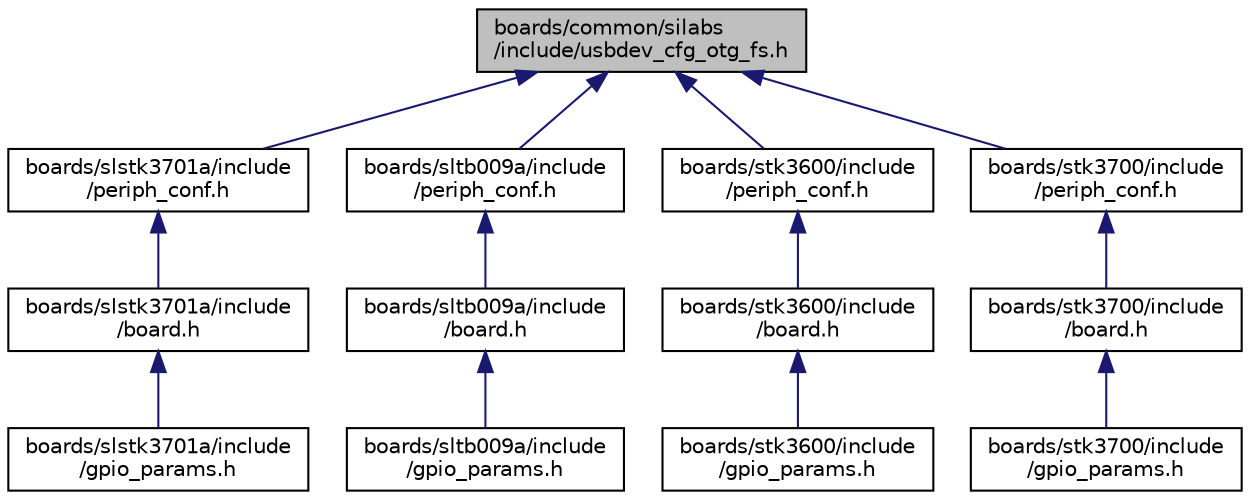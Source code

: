 digraph "boards/common/silabs/include/usbdev_cfg_otg_fs.h"
{
 // LATEX_PDF_SIZE
  edge [fontname="Helvetica",fontsize="10",labelfontname="Helvetica",labelfontsize="10"];
  node [fontname="Helvetica",fontsize="10",shape=record];
  Node1 [label="boards/common/silabs\l/include/usbdev_cfg_otg_fs.h",height=0.2,width=0.4,color="black", fillcolor="grey75", style="filled", fontcolor="black",tooltip="Common configuration for EFM32 OTG FS peripheral."];
  Node1 -> Node2 [dir="back",color="midnightblue",fontsize="10",style="solid",fontname="Helvetica"];
  Node2 [label="boards/slstk3701a/include\l/periph_conf.h",height=0.2,width=0.4,color="black", fillcolor="white", style="filled",URL="$boards_2slstk3701a_2include_2periph__conf_8h.html",tooltip="Configuration of CPU peripherals for the SLSTK3701A starter kit."];
  Node2 -> Node3 [dir="back",color="midnightblue",fontsize="10",style="solid",fontname="Helvetica"];
  Node3 [label="boards/slstk3701a/include\l/board.h",height=0.2,width=0.4,color="black", fillcolor="white", style="filled",URL="$slstk3701a_2include_2board_8h.html",tooltip="Board specific definitions for the SLSTK3701A starter kit."];
  Node3 -> Node4 [dir="back",color="midnightblue",fontsize="10",style="solid",fontname="Helvetica"];
  Node4 [label="boards/slstk3701a/include\l/gpio_params.h",height=0.2,width=0.4,color="black", fillcolor="white", style="filled",URL="$slstk3701a_2include_2gpio__params_8h.html",tooltip="Board specific configuration of direct mapped GPIOs."];
  Node1 -> Node5 [dir="back",color="midnightblue",fontsize="10",style="solid",fontname="Helvetica"];
  Node5 [label="boards/sltb009a/include\l/periph_conf.h",height=0.2,width=0.4,color="black", fillcolor="white", style="filled",URL="$boards_2sltb009a_2include_2periph__conf_8h.html",tooltip="Configuration of CPU peripherals for the SLTB009A starter kit."];
  Node5 -> Node6 [dir="back",color="midnightblue",fontsize="10",style="solid",fontname="Helvetica"];
  Node6 [label="boards/sltb009a/include\l/board.h",height=0.2,width=0.4,color="black", fillcolor="white", style="filled",URL="$sltb009a_2include_2board_8h.html",tooltip="Board specific definitions for the SLTB009A starter kit."];
  Node6 -> Node7 [dir="back",color="midnightblue",fontsize="10",style="solid",fontname="Helvetica"];
  Node7 [label="boards/sltb009a/include\l/gpio_params.h",height=0.2,width=0.4,color="black", fillcolor="white", style="filled",URL="$sltb009a_2include_2gpio__params_8h.html",tooltip="Board specific configuration of direct mapped GPIOs."];
  Node1 -> Node8 [dir="back",color="midnightblue",fontsize="10",style="solid",fontname="Helvetica"];
  Node8 [label="boards/stk3600/include\l/periph_conf.h",height=0.2,width=0.4,color="black", fillcolor="white", style="filled",URL="$boards_2stk3600_2include_2periph__conf_8h.html",tooltip="Configuration of CPU peripherals for the STK3600 starter kit."];
  Node8 -> Node9 [dir="back",color="midnightblue",fontsize="10",style="solid",fontname="Helvetica"];
  Node9 [label="boards/stk3600/include\l/board.h",height=0.2,width=0.4,color="black", fillcolor="white", style="filled",URL="$stk3600_2include_2board_8h.html",tooltip="Board specific definitions for the STK3600 starter kit."];
  Node9 -> Node10 [dir="back",color="midnightblue",fontsize="10",style="solid",fontname="Helvetica"];
  Node10 [label="boards/stk3600/include\l/gpio_params.h",height=0.2,width=0.4,color="black", fillcolor="white", style="filled",URL="$stk3600_2include_2gpio__params_8h.html",tooltip="Board specific configuration of direct mapped GPIOs."];
  Node1 -> Node11 [dir="back",color="midnightblue",fontsize="10",style="solid",fontname="Helvetica"];
  Node11 [label="boards/stk3700/include\l/periph_conf.h",height=0.2,width=0.4,color="black", fillcolor="white", style="filled",URL="$boards_2stk3700_2include_2periph__conf_8h.html",tooltip="Configuration of CPU peripherals for the STK3700 starter kit."];
  Node11 -> Node12 [dir="back",color="midnightblue",fontsize="10",style="solid",fontname="Helvetica"];
  Node12 [label="boards/stk3700/include\l/board.h",height=0.2,width=0.4,color="black", fillcolor="white", style="filled",URL="$stk3700_2include_2board_8h.html",tooltip="Board specific definitions for the STK3700 starter kit."];
  Node12 -> Node13 [dir="back",color="midnightblue",fontsize="10",style="solid",fontname="Helvetica"];
  Node13 [label="boards/stk3700/include\l/gpio_params.h",height=0.2,width=0.4,color="black", fillcolor="white", style="filled",URL="$stk3700_2include_2gpio__params_8h.html",tooltip="Board specific configuration of direct mapped GPIOs."];
}

